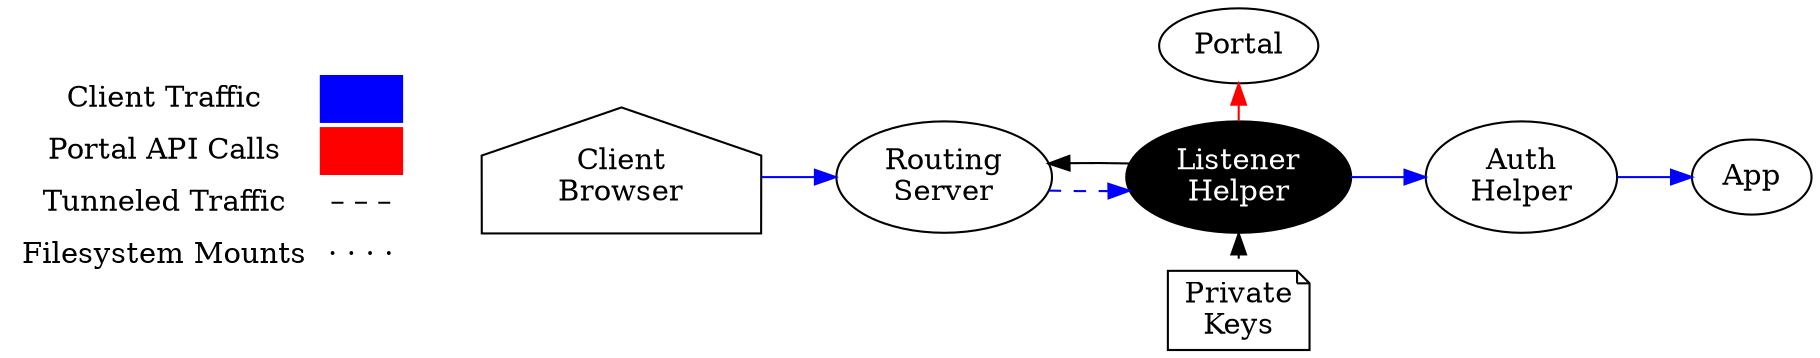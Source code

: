 digraph G {
  rankdir=LR
  compound=true

  "Client\nBrowser" [shape=house]
  "Listener\nHelper" [style=filled,fillcolor=black fontcolor=white]
  "Portal" -> "Listener\nHelper" [dir=back,color=RED]
  "Client\nBrowser" -> "Routing\nServer" [color=blue]
  "Listener\nHelper" -> "Auth\nHelper" [color=blue]
  "Auth\nHelper" -> "App" [color=blue]

  "Routing\nServer" -> "Listener\nHelper" [style=dashed,color=blue]
  "Listener\nHelper" -> "Routing\nServer"

  "Private\nKeys" [shape=note]
  "Listener\nHelper" -> "Private\nKeys" [dir=back,style=dotted]

  { rank=same "Portal" "Listener\nHelper" "Private\nKeys"}

  { rank=sink "App"}

  { rank = source;
    legend [shape=none, margin=0, label=<
    <TABLE BORDER="0" CELLBORDER="0" CELLSPACING="2" CELLPADDING="4">
     <TR>
      <TD>Client Traffic</TD>
      <TD BGCOLOR="BLUE"></TD>
     </TR>
     <TR>
      <TD>Portal API Calls</TD>
      <TD BGCOLOR="RED"></TD>
     </TR>
     <TR>
      <TD>Tunneled Traffic</TD>
      <TD>– – –</TD>
     </TR>
     <TR>
      <TD>Filesystem Mounts</TD>
      <TD>· · · ·</TD>
     </TR>
    </TABLE>
   >];
  }
}

